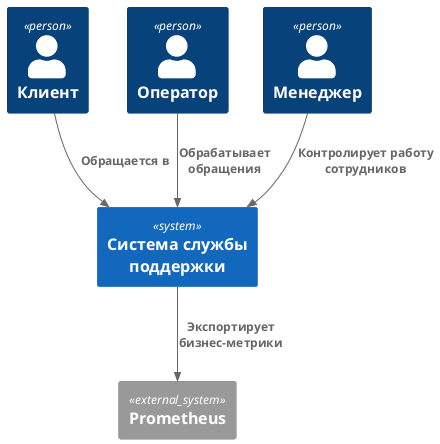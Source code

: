 @startuml System context diagram
!include <C4/C4_Container>

Person(Client, "Клиент")
Person(SupportStaff, "Оператор")
Person(Manager, "Менеджер")

System(SupportSystem, "Система службы поддержки")
System_Ext(Prometheus, "Prometheus")

Rel(Client, SupportSystem, "Обращается в")
Rel(SupportStaff, SupportSystem, "Обрабатывает обращения")
Rel(Manager, SupportSystem, "Контролирует работу сотрудников")

Rel(SupportSystem, Prometheus, "Экспортирует бизнес-метрики")

@enduml